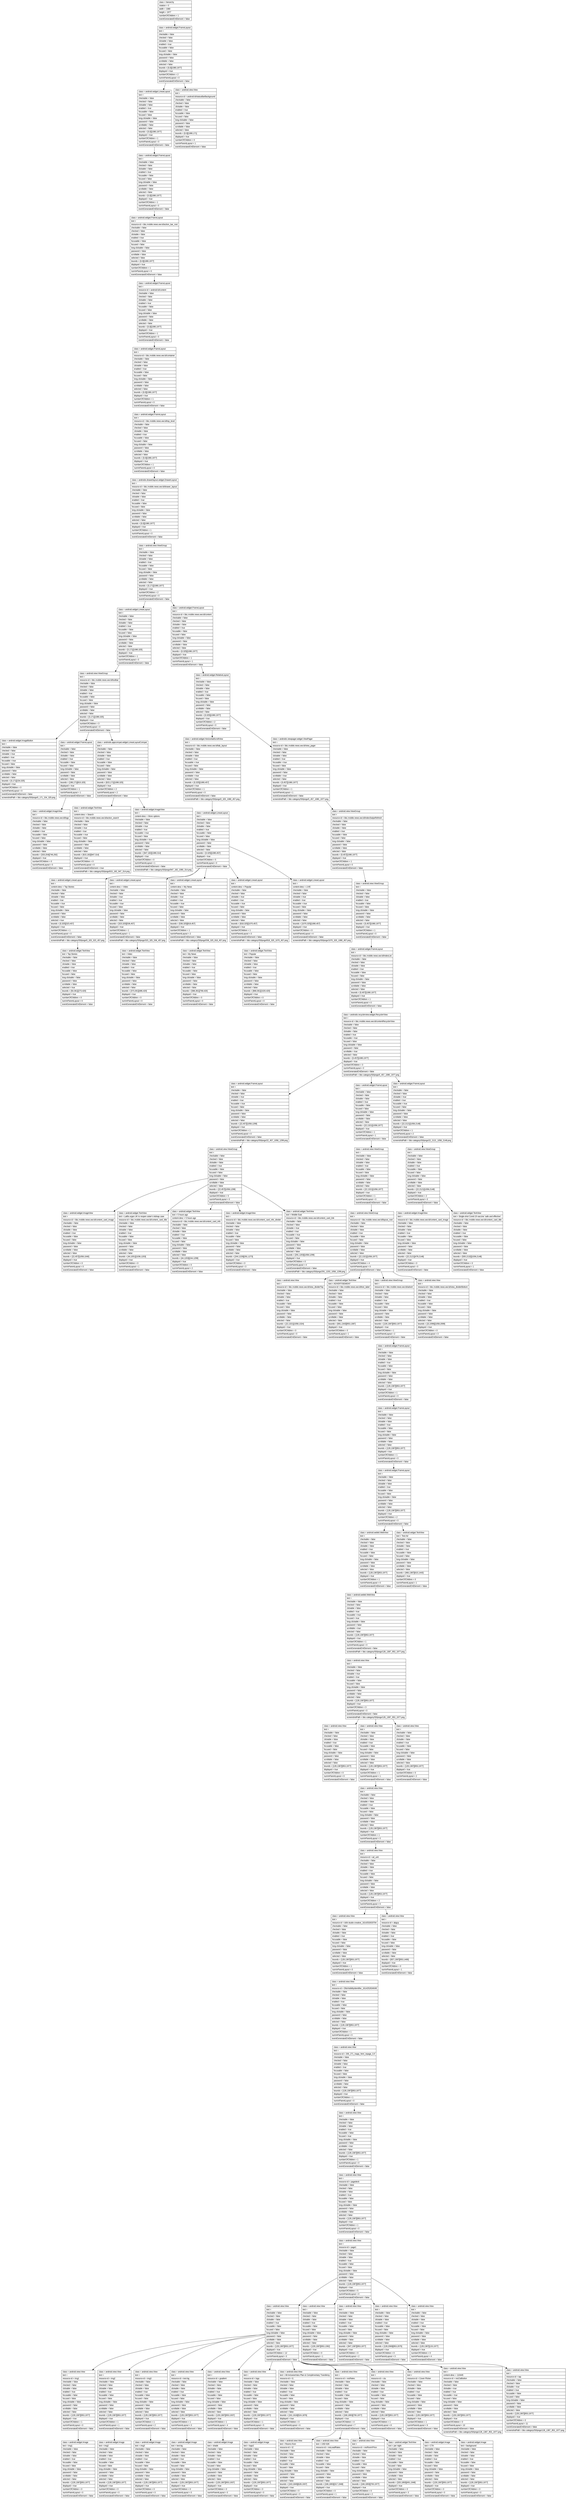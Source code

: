 digraph Layout {

	node [shape=record fontname=Arial];

	0	[label="{class = hierarchy\l|rotation = 0\l|width = 1080\l|height = 1977\l|numberOfChildren = 1\l|eventGeneratedOnElement = false \l}"]
	1	[label="{class = android.widget.FrameLayout\l|text = \l|checkable = false\l|checked = false\l|clickable = false\l|enabled = true\l|focusable = false\l|focused = false\l|long-clickable = false\l|password = false\l|scrollable = false\l|selected = false\l|bounds = [0,0][1080,1977]\l|displayed = true\l|numberOfChildren = 2\l|numInParentLayout = 0\l|eventGeneratedOnElement = false \l}"]
	2	[label="{class = android.widget.LinearLayout\l|text = \l|checkable = false\l|checked = false\l|clickable = false\l|enabled = true\l|focusable = false\l|focused = false\l|long-clickable = false\l|password = false\l|scrollable = false\l|selected = false\l|bounds = [0,0][1080,1977]\l|displayed = true\l|numberOfChildren = 1\l|numInParentLayout = 0\l|eventGeneratedOnElement = false \l}"]
	3	[label="{class = android.view.View\l|text = \l|resource-id = android:id/statusBarBackground\l|checkable = false\l|checked = false\l|clickable = false\l|enabled = true\l|focusable = false\l|focused = false\l|long-clickable = false\l|password = false\l|scrollable = false\l|selected = false\l|bounds = [0,0][1080,171]\l|displayed = true\l|numberOfChildren = 0\l|numInParentLayout = 1\l|eventGeneratedOnElement = false \l}"]
	4	[label="{class = android.widget.FrameLayout\l|text = \l|checkable = false\l|checked = false\l|clickable = false\l|enabled = true\l|focusable = false\l|focused = false\l|long-clickable = false\l|password = false\l|scrollable = false\l|selected = false\l|bounds = [0,0][1080,1977]\l|displayed = true\l|numberOfChildren = 1\l|numInParentLayout = 0\l|eventGeneratedOnElement = false \l}"]
	5	[label="{class = android.widget.FrameLayout\l|text = \l|resource-id = bbc.mobile.news.ww:id/action_bar_root\l|checkable = false\l|checked = false\l|clickable = false\l|enabled = true\l|focusable = false\l|focused = false\l|long-clickable = false\l|password = false\l|scrollable = false\l|selected = false\l|bounds = [0,0][1080,1977]\l|displayed = true\l|numberOfChildren = 1\l|numInParentLayout = 0\l|eventGeneratedOnElement = false \l}"]
	6	[label="{class = android.widget.FrameLayout\l|text = \l|resource-id = android:id/content\l|checkable = false\l|checked = false\l|clickable = false\l|enabled = true\l|focusable = false\l|focused = false\l|long-clickable = false\l|password = false\l|scrollable = false\l|selected = false\l|bounds = [0,0][1080,1977]\l|displayed = true\l|numberOfChildren = 1\l|numInParentLayout = 0\l|eventGeneratedOnElement = false \l}"]
	7	[label="{class = android.widget.FrameLayout\l|text = \l|resource-id = bbc.mobile.news.ww:id/container\l|checkable = false\l|checked = false\l|clickable = false\l|enabled = true\l|focusable = false\l|focused = false\l|long-clickable = false\l|password = false\l|scrollable = false\l|selected = false\l|bounds = [0,0][1080,1977]\l|displayed = true\l|numberOfChildren = 1\l|numInParentLayout = 0\l|eventGeneratedOnElement = false \l}"]
	8	[label="{class = android.widget.FrameLayout\l|text = \l|resource-id = bbc.mobile.news.ww:id/top_level\l|checkable = false\l|checked = false\l|clickable = false\l|enabled = true\l|focusable = false\l|focused = false\l|long-clickable = false\l|password = false\l|scrollable = false\l|selected = false\l|bounds = [0,0][1080,1977]\l|displayed = true\l|numberOfChildren = 1\l|numInParentLayout = 0\l|eventGeneratedOnElement = false \l}"]
	9	[label="{class = androidx.drawerlayout.widget.DrawerLayout\l|text = \l|resource-id = bbc.mobile.news.ww:id/drawer_layout\l|checkable = false\l|checked = false\l|clickable = false\l|enabled = true\l|focusable = false\l|focused = false\l|long-clickable = false\l|password = false\l|scrollable = false\l|selected = false\l|bounds = [0,0][1080,1977]\l|displayed = true\l|numberOfChildren = 1\l|numInParentLayout = 0\l|eventGeneratedOnElement = false \l}"]
	10	[label="{class = android.view.ViewGroup\l|text = \l|checkable = false\l|checked = false\l|clickable = false\l|enabled = true\l|focusable = false\l|focused = false\l|long-clickable = false\l|password = false\l|scrollable = false\l|selected = false\l|bounds = [0,171][1080,1977]\l|displayed = true\l|numberOfChildren = 2\l|numInParentLayout = 0\l|eventGeneratedOnElement = false \l}"]
	11	[label="{class = android.widget.LinearLayout\l|text = \l|checkable = false\l|checked = false\l|clickable = false\l|enabled = true\l|focusable = false\l|focused = false\l|long-clickable = false\l|password = false\l|scrollable = false\l|selected = false\l|bounds = [0,171][1080,325]\l|displayed = true\l|numberOfChildren = 1\l|numInParentLayout = 0\l|eventGeneratedOnElement = false \l}"]
	12	[label="{class = android.widget.FrameLayout\l|text = \l|resource-id = bbc.mobile.news.ww:id/content\l|checkable = false\l|checked = false\l|clickable = false\l|enabled = true\l|focusable = false\l|focused = false\l|long-clickable = false\l|password = false\l|scrollable = false\l|selected = false\l|bounds = [0,325][1080,1977]\l|displayed = true\l|numberOfChildren = 1\l|numInParentLayout = 1\l|eventGeneratedOnElement = false \l}"]
	13	[label="{class = android.view.ViewGroup\l|text = \l|resource-id = bbc.mobile.news.ww:id/toolbar\l|checkable = false\l|checked = false\l|clickable = false\l|enabled = true\l|focusable = false\l|focused = false\l|long-clickable = false\l|password = false\l|scrollable = false\l|selected = false\l|bounds = [0,171][1080,325]\l|displayed = true\l|numberOfChildren = 3\l|numInParentLayout = 0\l|eventGeneratedOnElement = false \l}"]
	14	[label="{class = android.widget.RelativeLayout\l|text = \l|checkable = false\l|checked = false\l|clickable = false\l|enabled = true\l|focusable = false\l|focused = false\l|long-clickable = false\l|password = false\l|scrollable = false\l|selected = false\l|bounds = [0,325][1080,1977]\l|displayed = true\l|numberOfChildren = 2\l|numInParentLayout = 0\l|eventGeneratedOnElement = false \l}"]
	15	[label="{class = android.widget.ImageButton\l|text = \l|checkable = false\l|checked = false\l|clickable = true\l|enabled = true\l|focusable = true\l|focused = false\l|long-clickable = false\l|password = false\l|scrollable = false\l|selected = false\l|bounds = [0,171][154,325]\l|displayed = true\l|numberOfChildren = 0\l|numInParentLayout = 0\l|eventGeneratedOnElement = false \l|screenshotPath = bbc-category/S0/pngs/0_171_154_325.png\l}"]
	16	[label="{class = android.widget.FrameLayout\l|text = \l|checkable = false\l|checked = false\l|clickable = false\l|enabled = true\l|focusable = false\l|focused = false\l|long-clickable = false\l|password = false\l|scrollable = false\l|selected = false\l|bounds = [198,171][815,325]\l|displayed = true\l|numberOfChildren = 1\l|numInParentLayout = 1\l|eventGeneratedOnElement = false \l}"]
	17	[label="{class = androidx.appcompat.widget.LinearLayoutCompat\l|text = \l|checkable = false\l|checked = false\l|clickable = false\l|enabled = true\l|focusable = false\l|focused = false\l|long-clickable = false\l|password = false\l|scrollable = false\l|selected = false\l|bounds = [815,171][1080,325]\l|displayed = true\l|numberOfChildren = 2\l|numInParentLayout = 2\l|eventGeneratedOnElement = false \l}"]
	18	[label="{class = android.widget.HorizontalScrollView\l|text = \l|resource-id = bbc.mobile.news.ww:id/tab_layout\l|checkable = false\l|checked = false\l|clickable = false\l|enabled = true\l|focusable = true\l|focused = false\l|long-clickable = false\l|password = false\l|scrollable = true\l|selected = false\l|bounds = [0,325][1080,457]\l|displayed = true\l|numberOfChildren = 1\l|numInParentLayout = 0\l|eventGeneratedOnElement = false \l|screenshotPath = bbc-category/S0/pngs/0_325_1080_457.png\l}"]
	19	[label="{class = androidx.viewpager.widget.ViewPager\l|text = \l|resource-id = bbc.mobile.news.ww:id/view_pager\l|checkable = false\l|checked = false\l|clickable = false\l|enabled = true\l|focusable = true\l|focused = false\l|long-clickable = false\l|password = false\l|scrollable = true\l|selected = false\l|bounds = [0,457][1080,1977]\l|displayed = true\l|numberOfChildren = 1\l|numInParentLayout = 1\l|eventGeneratedOnElement = false \l|screenshotPath = bbc-category/S0/pngs/0_457_1080_1977.png\l}"]
	20	[label="{class = android.widget.ImageView\l|text = \l|resource-id = bbc.mobile.news.ww:id/logo\l|checkable = false\l|checked = false\l|clickable = false\l|enabled = true\l|focusable = false\l|focused = false\l|long-clickable = false\l|password = false\l|scrollable = false\l|selected = false\l|bounds = [333,204][746,292]\l|displayed = true\l|numberOfChildren = 0\l|numInParentLayout = 0\l|eventGeneratedOnElement = false \l}"]
	21	[label="{class = android.widget.TextView\l|text = \l|content-desc = Search\l|resource-id = bbc.mobile.news.ww:id/action_search\l|checkable = false\l|checked = false\l|clickable = true\l|enabled = true\l|focusable = true\l|focused = false\l|long-clickable = false\l|password = false\l|scrollable = false\l|selected = false\l|bounds = [815,182][947,314]\l|displayed = true\l|numberOfChildren = 0\l|numInParentLayout = 0\l|eventGeneratedOnElement = true \l|screenshotPath = bbc-category/S0/pngs/815_182_947_314.png\l}"]
	22	[label="{class = android.widget.ImageView\l|text = \l|content-desc = More options\l|checkable = false\l|checked = false\l|clickable = true\l|enabled = true\l|focusable = true\l|focused = false\l|long-clickable = true\l|password = false\l|scrollable = false\l|selected = false\l|bounds = [947,182][1080,314]\l|displayed = true\l|numberOfChildren = 0\l|numInParentLayout = 1\l|eventGeneratedOnElement = false \l|screenshotPath = bbc-category/S0/pngs/947_182_1080_314.png\l}"]
	23	[label="{class = android.widget.LinearLayout\l|text = \l|checkable = false\l|checked = false\l|clickable = false\l|enabled = true\l|focusable = false\l|focused = false\l|long-clickable = false\l|password = false\l|scrollable = false\l|selected = false\l|bounds = [0,325][1080,457]\l|displayed = true\l|numberOfChildren = 5\l|numInParentLayout = 0\l|eventGeneratedOnElement = false \l}"]
	24	[label="{class = android.view.ViewGroup\l|text = \l|resource-id = bbc.mobile.news.ww:id/indexSwipeRefresh\l|checkable = false\l|checked = false\l|clickable = false\l|enabled = true\l|focusable = false\l|focused = false\l|long-clickable = false\l|password = false\l|scrollable = false\l|selected = false\l|bounds = [0,457][1080,1977]\l|displayed = true\l|numberOfChildren = 1\l|numInParentLayout = 0\l|eventGeneratedOnElement = false \l}"]
	25	[label="{class = android.widget.LinearLayout\l|text = \l|content-desc = Top Stories\l|checkable = false\l|checked = false\l|clickable = false\l|enabled = true\l|focusable = true\l|focused = false\l|long-clickable = false\l|password = false\l|scrollable = false\l|selected = true\l|bounds = [0,325][323,457]\l|displayed = true\l|numberOfChildren = 1\l|numInParentLayout = 0\l|eventGeneratedOnElement = false \l|screenshotPath = bbc-category/S0/pngs/0_325_323_457.png\l}"]
	26	[label="{class = android.widget.LinearLayout\l|text = \l|content-desc = Video\l|checkable = false\l|checked = false\l|clickable = true\l|enabled = true\l|focusable = true\l|focused = false\l|long-clickable = false\l|password = false\l|scrollable = false\l|selected = false\l|bounds = [323,325][536,457]\l|displayed = true\l|numberOfChildren = 1\l|numInParentLayout = 1\l|eventGeneratedOnElement = false \l|screenshotPath = bbc-category/S0/pngs/323_325_536_457.png\l}"]
	27	[label="{class = android.widget.LinearLayout\l|text = \l|content-desc = My News\l|checkable = false\l|checked = false\l|clickable = true\l|enabled = true\l|focusable = true\l|focused = false\l|long-clickable = false\l|password = false\l|scrollable = false\l|selected = false\l|bounds = [536,325][818,457]\l|displayed = true\l|numberOfChildren = 1\l|numInParentLayout = 2\l|eventGeneratedOnElement = false \l|screenshotPath = bbc-category/S0/pngs/536_325_818_457.png\l}"]
	28	[label="{class = android.widget.LinearLayout\l|text = \l|content-desc = Popular\l|checkable = false\l|checked = false\l|clickable = true\l|enabled = true\l|focusable = true\l|focused = false\l|long-clickable = false\l|password = false\l|scrollable = false\l|selected = false\l|bounds = [818,325][1070,457]\l|displayed = true\l|numberOfChildren = 1\l|numInParentLayout = 3\l|eventGeneratedOnElement = false \l|screenshotPath = bbc-category/S0/pngs/818_325_1070_457.png\l}"]
	29	[label="{class = android.widget.LinearLayout\l|text = \l|content-desc = LIVE\l|checkable = false\l|checked = false\l|clickable = true\l|enabled = true\l|focusable = true\l|focused = false\l|long-clickable = false\l|password = false\l|scrollable = false\l|selected = false\l|bounds = [1070,325][1080,457]\l|displayed = true\l|numberOfChildren = 0\l|numInParentLayout = 4\l|eventGeneratedOnElement = false \l|screenshotPath = bbc-category/S0/pngs/1070_325_1080_457.png\l}"]
	30	[label="{class = android.view.ViewGroup\l|text = \l|checkable = false\l|checked = false\l|clickable = false\l|enabled = true\l|focusable = false\l|focused = false\l|long-clickable = false\l|password = false\l|scrollable = false\l|selected = false\l|bounds = [0,457][1080,1977]\l|displayed = true\l|numberOfChildren = 1\l|numInParentLayout = 0\l|eventGeneratedOnElement = false \l}"]
	31	[label="{class = android.widget.TextView\l|text = Top Stories\l|checkable = false\l|checked = false\l|clickable = false\l|enabled = true\l|focusable = false\l|focused = false\l|long-clickable = false\l|password = false\l|scrollable = false\l|selected = true\l|bounds = [50,361][273,420]\l|displayed = true\l|numberOfChildren = 0\l|numInParentLayout = 0\l|eventGeneratedOnElement = false \l}"]
	32	[label="{class = android.widget.TextView\l|text = Video\l|checkable = false\l|checked = false\l|clickable = false\l|enabled = true\l|focusable = false\l|focused = false\l|long-clickable = false\l|password = false\l|scrollable = false\l|selected = false\l|bounds = [373,361][486,420]\l|displayed = true\l|numberOfChildren = 0\l|numInParentLayout = 0\l|eventGeneratedOnElement = false \l}"]
	33	[label="{class = android.widget.TextView\l|text = My News\l|checkable = false\l|checked = false\l|clickable = false\l|enabled = true\l|focusable = false\l|focused = false\l|long-clickable = false\l|password = false\l|scrollable = false\l|selected = false\l|bounds = [586,361][768,420]\l|displayed = true\l|numberOfChildren = 0\l|numInParentLayout = 0\l|eventGeneratedOnElement = false \l}"]
	34	[label="{class = android.widget.TextView\l|text = Popular\l|checkable = false\l|checked = false\l|clickable = false\l|enabled = true\l|focusable = false\l|focused = false\l|long-clickable = false\l|password = false\l|scrollable = false\l|selected = false\l|bounds = [868,361][1020,420]\l|displayed = true\l|numberOfChildren = 0\l|numInParentLayout = 0\l|eventGeneratedOnElement = false \l}"]
	35	[label="{class = android.widget.FrameLayout\l|text = \l|resource-id = bbc.mobile.news.ww:id/indexList\l|checkable = false\l|checked = false\l|clickable = false\l|enabled = true\l|focusable = false\l|focused = false\l|long-clickable = false\l|password = false\l|scrollable = false\l|selected = false\l|bounds = [0,457][1080,1977]\l|displayed = true\l|numberOfChildren = 1\l|numInParentLayout = 0\l|eventGeneratedOnElement = false \l}"]
	36	[label="{class = androidx.recyclerview.widget.RecyclerView\l|text = \l|resource-id = bbc.mobile.news.ww:id/contentRecyclerView\l|checkable = false\l|checked = false\l|clickable = false\l|enabled = true\l|focusable = true\l|focused = false\l|long-clickable = false\l|password = false\l|scrollable = true\l|selected = false\l|bounds = [0,457][1080,1977]\l|displayed = true\l|numberOfChildren = 3\l|numInParentLayout = 0\l|eventGeneratedOnElement = false \l|screenshotPath = bbc-category/S0/pngs/0_457_1080_1977.png\l}"]
	37	[label="{class = android.widget.FrameLayout\l|text = \l|checkable = false\l|checked = false\l|clickable = true\l|enabled = true\l|focusable = true\l|focused = false\l|long-clickable = false\l|password = false\l|scrollable = false\l|selected = false\l|bounds = [22,457][1058,1299]\l|displayed = true\l|numberOfChildren = 1\l|numInParentLayout = 0\l|eventGeneratedOnElement = false \l|screenshotPath = bbc-category/S0/pngs/22_457_1058_1299.png\l}"]
	38	[label="{class = android.widget.FrameLayout\l|text = \l|checkable = false\l|checked = false\l|clickable = false\l|enabled = true\l|focusable = false\l|focused = false\l|long-clickable = false\l|password = false\l|scrollable = false\l|selected = false\l|bounds = [22,1321][1058,1977]\l|displayed = true\l|numberOfChildren = 1\l|numInParentLayout = 1\l|eventGeneratedOnElement = false \l}"]
	39	[label="{class = android.widget.FrameLayout\l|text = \l|checkable = false\l|checked = false\l|clickable = true\l|enabled = true\l|focusable = true\l|focused = false\l|long-clickable = false\l|password = false\l|scrollable = false\l|selected = false\l|bounds = [22,2121][1058,2148]\l|displayed = true\l|numberOfChildren = 1\l|numInParentLayout = 2\l|eventGeneratedOnElement = false \l|screenshotPath = bbc-category/S0/pngs/22_2121_1058_2148.png\l}"]
	40	[label="{class = android.view.ViewGroup\l|text = \l|checkable = false\l|checked = false\l|clickable = false\l|enabled = true\l|focusable = false\l|focused = false\l|long-clickable = false\l|password = false\l|scrollable = false\l|selected = false\l|bounds = [22,457][1058,1299]\l|displayed = true\l|numberOfChildren = 5\l|numInParentLayout = 0\l|eventGeneratedOnElement = false \l}"]
	41	[label="{class = android.view.ViewGroup\l|text = \l|checkable = false\l|checked = false\l|clickable = false\l|enabled = true\l|focusable = false\l|focused = false\l|long-clickable = false\l|password = false\l|scrollable = false\l|selected = false\l|bounds = [22,1321][1058,1977]\l|displayed = true\l|numberOfChildren = 1\l|numInParentLayout = 0\l|eventGeneratedOnElement = false \l}"]
	42	[label="{class = android.view.ViewGroup\l|text = \l|checkable = false\l|checked = false\l|clickable = false\l|enabled = true\l|focusable = false\l|focused = false\l|long-clickable = false\l|password = false\l|scrollable = false\l|selected = false\l|bounds = [22,2121][1058,2148]\l|displayed = true\l|numberOfChildren = 2\l|numInParentLayout = 0\l|eventGeneratedOnElement = false \l}"]
	43	[label="{class = android.widget.ImageView\l|text = \l|resource-id = bbc.mobile.news.ww:id/content_card_image\l|checkable = false\l|checked = false\l|clickable = false\l|enabled = true\l|focusable = false\l|focused = false\l|long-clickable = false\l|password = false\l|scrollable = false\l|selected = false\l|bounds = [22,457][1058,1040]\l|displayed = true\l|numberOfChildren = 0\l|numInParentLayout = 0\l|eventGeneratedOnElement = false \l}"]
	44	[label="{class = android.widget.TextView\l|text = Latifa urges UK to reopen sister's kidnap case\l|resource-id = bbc.mobile.news.ww:id/content_card_title\l|checkable = false\l|checked = false\l|clickable = false\l|enabled = true\l|focusable = false\l|focused = false\l|long-clickable = false\l|password = false\l|scrollable = false\l|selected = false\l|bounds = [44,1051][1036,1203]\l|displayed = true\l|numberOfChildren = 0\l|numInParentLayout = 1\l|eventGeneratedOnElement = false \l}"]
	45	[label="{class = android.widget.TextView\l|text = 5 hours ago\l|content-desc = 5 hours ago\l|resource-id = bbc.mobile.news.ww:id/content_card_info\l|checkable = false\l|checked = false\l|clickable = false\l|enabled = true\l|focusable = false\l|focused = false\l|long-clickable = false\l|password = false\l|scrollable = false\l|selected = false\l|bounds = [44,1203][244,1299]\l|displayed = true\l|numberOfChildren = 0\l|numInParentLayout = 2\l|eventGeneratedOnElement = false \l}"]
	46	[label="{class = android.widget.ImageView\l|text = \l|resource-id = bbc.mobile.news.ww:id/content_card_info_divider\l|checkable = false\l|checked = false\l|clickable = false\l|enabled = true\l|focusable = false\l|focused = false\l|long-clickable = false\l|password = false\l|scrollable = false\l|selected = false\l|bounds = [244,1229][291,1273]\l|displayed = true\l|numberOfChildren = 0\l|numInParentLayout = 3\l|eventGeneratedOnElement = false \l}"]
	47	[label="{class = android.widget.TextView\l|text = Middle East\l|resource-id = bbc.mobile.news.ww:id/content_card_link\l|checkable = false\l|checked = false\l|clickable = true\l|enabled = true\l|focusable = true\l|focused = false\l|long-clickable = false\l|password = false\l|scrollable = false\l|selected = false\l|bounds = [291,1203][1058,1299]\l|displayed = true\l|numberOfChildren = 0\l|numInParentLayout = 4\l|eventGeneratedOnElement = false \l|screenshotPath = bbc-category/S0/pngs/291_1203_1058_1299.png\l}"]
	48	[label="{class = android.view.ViewGroup\l|text = \l|resource-id = bbc.mobile.news.ww:id/layout_root\l|checkable = false\l|checked = false\l|clickable = false\l|enabled = true\l|focusable = false\l|focused = false\l|long-clickable = false\l|password = false\l|scrollable = false\l|selected = false\l|bounds = [22,1321][1058,1977]\l|displayed = true\l|numberOfChildren = 4\l|numInParentLayout = 0\l|eventGeneratedOnElement = false \l}"]
	49	[label="{class = android.widget.ImageView\l|text = \l|resource-id = bbc.mobile.news.ww:id/content_card_image\l|checkable = false\l|checked = false\l|clickable = false\l|enabled = true\l|focusable = false\l|focused = false\l|long-clickable = false\l|password = false\l|scrollable = false\l|selected = false\l|bounds = [22,2121][478,2148]\l|displayed = true\l|numberOfChildren = 0\l|numInParentLayout = 0\l|eventGeneratedOnElement = false \l}"]
	50	[label="{class = android.widget.TextView\l|text = Single-shot Covid-19 vaccine 'safe and effective'\l|resource-id = bbc.mobile.news.ww:id/content_card_title\l|checkable = false\l|checked = false\l|clickable = false\l|enabled = true\l|focusable = false\l|focused = false\l|long-clickable = false\l|password = false\l|scrollable = false\l|selected = false\l|bounds = [500,2132][1036,2148]\l|displayed = true\l|numberOfChildren = 0\l|numInParentLayout = 1\l|eventGeneratedOnElement = false \l}"]
	51	[label="{class = android.view.View\l|text = \l|resource-id = bbc.mobile.news.ww:id/view_dividerTop\l|checkable = false\l|checked = false\l|clickable = false\l|enabled = true\l|focusable = false\l|focused = false\l|long-clickable = false\l|password = false\l|scrollable = false\l|selected = false\l|bounds = [22,1321][1058,1324]\l|displayed = true\l|numberOfChildren = 0\l|numInParentLayout = 0\l|eventGeneratedOnElement = false \l}"]
	52	[label="{class = android.widget.TextView\l|text = ADVERTISEMENT\l|resource-id = bbc.mobile.news.ww:id/text_label\l|checkable = false\l|checked = false\l|clickable = false\l|enabled = true\l|focusable = false\l|focused = false\l|long-clickable = false\l|password = false\l|scrollable = false\l|selected = false\l|bounds = [691,1343][953,1387]\l|displayed = true\l|numberOfChildren = 0\l|numInParentLayout = 1\l|eventGeneratedOnElement = false \l}"]
	53	[label="{class = android.view.ViewGroup\l|text = \l|resource-id = bbc.mobile.news.ww:id/advert\l|checkable = false\l|checked = false\l|clickable = false\l|enabled = true\l|focusable = false\l|focused = false\l|long-clickable = false\l|password = false\l|scrollable = false\l|selected = false\l|bounds = [128,1387][953,1977]\l|displayed = true\l|numberOfChildren = 1\l|numInParentLayout = 2\l|eventGeneratedOnElement = false \l}"]
	54	[label="{class = android.view.View\l|text = \l|resource-id = bbc.mobile.news.ww:id/view_dividerBottom\l|checkable = false\l|checked = false\l|clickable = false\l|enabled = true\l|focusable = false\l|focused = false\l|long-clickable = false\l|password = false\l|scrollable = false\l|selected = false\l|bounds = [22,2096][1058,2099]\l|displayed = true\l|numberOfChildren = 0\l|numInParentLayout = 3\l|eventGeneratedOnElement = false \l}"]
	55	[label="{class = android.widget.FrameLayout\l|text = \l|checkable = false\l|checked = false\l|clickable = false\l|enabled = true\l|focusable = false\l|focused = false\l|long-clickable = false\l|password = false\l|scrollable = false\l|selected = false\l|bounds = [128,1387][953,1977]\l|displayed = true\l|numberOfChildren = 1\l|numInParentLayout = 0\l|eventGeneratedOnElement = false \l}"]
	56	[label="{class = android.widget.FrameLayout\l|text = \l|checkable = false\l|checked = false\l|clickable = false\l|enabled = true\l|focusable = false\l|focused = false\l|long-clickable = false\l|password = false\l|scrollable = false\l|selected = false\l|bounds = [128,1387][953,1977]\l|displayed = true\l|numberOfChildren = 1\l|numInParentLayout = 0\l|eventGeneratedOnElement = false \l}"]
	57	[label="{class = android.widget.FrameLayout\l|text = \l|checkable = false\l|checked = false\l|clickable = false\l|enabled = true\l|focusable = false\l|focused = false\l|long-clickable = false\l|password = false\l|scrollable = false\l|selected = false\l|bounds = [128,1387][953,1977]\l|displayed = true\l|numberOfChildren = 2\l|numInParentLayout = 0\l|eventGeneratedOnElement = false \l}"]
	58	[label="{class = android.webkit.WebView\l|text = \l|checkable = false\l|checked = false\l|clickable = false\l|enabled = true\l|focusable = false\l|focused = false\l|long-clickable = false\l|password = false\l|scrollable = false\l|selected = false\l|bounds = [128,1387][953,1977]\l|displayed = true\l|numberOfChildren = 1\l|numInParentLayout = 0\l|eventGeneratedOnElement = false \l}"]
	59	[label="{class = android.widget.TextView\l|text = Test Ad\l|checkable = false\l|checked = false\l|clickable = false\l|enabled = true\l|focusable = false\l|focused = false\l|long-clickable = false\l|password = false\l|scrollable = false\l|selected = false\l|bounds = [466,1387][615,1443]\l|displayed = true\l|numberOfChildren = 0\l|numInParentLayout = 1\l|eventGeneratedOnElement = false \l}"]
	60	[label="{class = android.webkit.WebView\l|text = \l|checkable = false\l|checked = false\l|clickable = false\l|enabled = true\l|focusable = true\l|focused = true\l|long-clickable = false\l|password = false\l|scrollable = true\l|selected = false\l|bounds = [128,1387][953,1977]\l|displayed = true\l|numberOfChildren = 1\l|numInParentLayout = 0\l|eventGeneratedOnElement = false \l|screenshotPath = bbc-category/S0/pngs/128_1387_953_1977.png\l}"]
	61	[label="{class = android.view.View\l|text = \l|checkable = false\l|checked = false\l|clickable = true\l|enabled = true\l|focusable = false\l|focused = false\l|long-clickable = false\l|password = false\l|scrollable = false\l|selected = false\l|bounds = [128,1387][953,1977]\l|displayed = true\l|numberOfChildren = 3\l|numInParentLayout = 0\l|eventGeneratedOnElement = false \l|screenshotPath = bbc-category/S0/pngs/128_1387_953_1977.png\l}"]
	62	[label="{class = android.view.View\l|text = \l|checkable = false\l|checked = false\l|clickable = false\l|enabled = true\l|focusable = false\l|focused = false\l|long-clickable = false\l|password = false\l|scrollable = false\l|selected = false\l|bounds = [128,1387][953,1977]\l|displayed = true\l|numberOfChildren = 0\l|numInParentLayout = 0\l|eventGeneratedOnElement = false \l}"]
	63	[label="{class = android.view.View\l|text = \l|checkable = false\l|checked = false\l|clickable = false\l|enabled = true\l|focusable = false\l|focused = false\l|long-clickable = false\l|password = false\l|scrollable = false\l|selected = false\l|bounds = [128,1387][953,1977]\l|displayed = true\l|numberOfChildren = 1\l|numInParentLayout = 1\l|eventGeneratedOnElement = false \l}"]
	64	[label="{class = android.view.View\l|text = \l|checkable = false\l|checked = false\l|clickable = false\l|enabled = true\l|focusable = false\l|focused = false\l|long-clickable = false\l|password = false\l|scrollable = false\l|selected = false\l|bounds = [128,1387][953,1977]\l|displayed = true\l|numberOfChildren = 0\l|numInParentLayout = 2\l|eventGeneratedOnElement = false \l}"]
	65	[label="{class = android.view.View\l|text = \l|checkable = false\l|checked = false\l|clickable = false\l|enabled = true\l|focusable = false\l|focused = false\l|long-clickable = false\l|password = false\l|scrollable = false\l|selected = false\l|bounds = [128,1387][953,1977]\l|displayed = true\l|numberOfChildren = 1\l|numInParentLayout = 0\l|eventGeneratedOnElement = false \l}"]
	66	[label="{class = android.view.View\l|text = \l|resource-id = ad_unit\l|checkable = false\l|checked = false\l|clickable = false\l|enabled = true\l|focusable = false\l|focused = false\l|long-clickable = false\l|password = false\l|scrollable = false\l|selected = false\l|bounds = [128,1387][953,1977]\l|displayed = true\l|numberOfChildren = 2\l|numInParentLayout = 0\l|eventGeneratedOnElement = false \l}"]
	67	[label="{class = android.view.View\l|text = \l|resource-id = dclk-studio-creative_1614252633704\l|checkable = false\l|checked = false\l|clickable = false\l|enabled = true\l|focusable = false\l|focused = false\l|long-clickable = false\l|password = false\l|scrollable = false\l|selected = false\l|bounds = [128,1387][953,1977]\l|displayed = true\l|numberOfChildren = 1\l|numInParentLayout = 0\l|eventGeneratedOnElement = false \l}"]
	68	[label="{class = android.view.View\l|text = \l|resource-id = abgcp\l|checkable = false\l|checked = false\l|clickable = false\l|enabled = true\l|focusable = false\l|focused = false\l|long-clickable = false\l|password = false\l|scrollable = false\l|selected = false\l|bounds = [837,1387][953,1469]\l|displayed = true\l|numberOfChildren = 0\l|numInParentLayout = 1\l|eventGeneratedOnElement = false \l}"]
	69	[label="{class = android.view.View\l|text = \l|resource-id = DfaVisibilityIdentifier_1614252634049\l|checkable = false\l|checked = false\l|clickable = false\l|enabled = true\l|focusable = false\l|focused = false\l|long-clickable = false\l|password = false\l|scrollable = false\l|selected = false\l|bounds = [128,1387][953,1977]\l|displayed = true\l|numberOfChildren = 1\l|numInParentLayout = 0\l|eventGeneratedOnElement = false \l}"]
	70	[label="{class = android.view.View\l|text = \l|resource-id = 200_271_inapp_html_inpage_0.if\l|checkable = false\l|checked = false\l|clickable = false\l|enabled = true\l|focusable = false\l|focused = false\l|long-clickable = false\l|password = false\l|scrollable = false\l|selected = false\l|bounds = [128,1387][953,1977]\l|displayed = true\l|numberOfChildren = 1\l|numInParentLayout = 0\l|eventGeneratedOnElement = false \l}"]
	71	[label="{class = android.view.View\l|text = \l|checkable = false\l|checked = false\l|clickable = false\l|enabled = true\l|focusable = false\l|focused = true\l|long-clickable = false\l|password = false\l|scrollable = true\l|selected = false\l|bounds = [128,1387][953,1977]\l|displayed = true\l|numberOfChildren = 1\l|numInParentLayout = 0\l|eventGeneratedOnElement = false \l}"]
	72	[label="{class = android.view.View\l|text = \l|resource-id = pagedeck\l|checkable = false\l|checked = false\l|clickable = false\l|enabled = true\l|focusable = false\l|focused = false\l|long-clickable = false\l|password = false\l|scrollable = false\l|selected = false\l|bounds = [128,1387][953,1977]\l|displayed = true\l|numberOfChildren = 1\l|numInParentLayout = 0\l|eventGeneratedOnElement = false \l}"]
	73	[label="{class = android.view.View\l|text = \l|resource-id = page1\l|checkable = false\l|checked = false\l|clickable = false\l|enabled = true\l|focusable = false\l|focused = false\l|long-clickable = false\l|password = false\l|scrollable = false\l|selected = false\l|bounds = [128,1387][953,1977]\l|displayed = true\l|numberOfChildren = 5\l|numInParentLayout = 0\l|eventGeneratedOnElement = false \l}"]
	74	[label="{class = android.view.View\l|text = \l|checkable = false\l|checked = false\l|clickable = false\l|enabled = true\l|focusable = false\l|focused = false\l|long-clickable = false\l|password = false\l|scrollable = false\l|selected = false\l|bounds = [128,1387][953,1977]\l|displayed = true\l|numberOfChildren = 12\l|numInParentLayout = 0\l|eventGeneratedOnElement = false \l}"]
	75	[label="{class = android.view.View\l|text = \l|checkable = false\l|checked = false\l|clickable = false\l|enabled = true\l|focusable = false\l|focused = false\l|long-clickable = false\l|password = false\l|scrollable = false\l|selected = false\l|bounds = [128,1387][953,1392]\l|displayed = true\l|numberOfChildren = 0\l|numInParentLayout = 1\l|eventGeneratedOnElement = false \l}"]
	76	[label="{class = android.view.View\l|text = \l|checkable = false\l|checked = false\l|clickable = false\l|enabled = true\l|focusable = false\l|focused = false\l|long-clickable = false\l|password = false\l|scrollable = false\l|selected = false\l|bounds = [947,1387][953,1977]\l|displayed = true\l|numberOfChildren = 0\l|numInParentLayout = 2\l|eventGeneratedOnElement = false \l}"]
	77	[label="{class = android.view.View\l|text = \l|checkable = false\l|checked = false\l|clickable = false\l|enabled = true\l|focusable = false\l|focused = false\l|long-clickable = false\l|password = false\l|scrollable = false\l|selected = false\l|bounds = [128,2069][953,2075]\l|displayed = true\l|numberOfChildren = 0\l|numInParentLayout = 3\l|eventGeneratedOnElement = false \l}"]
	78	[label="{class = android.view.View\l|text = \l|checkable = false\l|checked = false\l|clickable = false\l|enabled = true\l|focusable = false\l|focused = false\l|long-clickable = false\l|password = false\l|scrollable = false\l|selected = false\l|bounds = [128,1387][133,1977]\l|displayed = true\l|numberOfChildren = 0\l|numInParentLayout = 4\l|eventGeneratedOnElement = false \l}"]
	79	[label="{class = android.view.View\l|text = \l|resource-id = img1\l|checkable = false\l|checked = false\l|clickable = false\l|enabled = true\l|focusable = false\l|focused = false\l|long-clickable = false\l|password = false\l|scrollable = false\l|selected = false\l|bounds = [128,1387][953,1977]\l|displayed = true\l|numberOfChildren = 1\l|numInParentLayout = 0\l|eventGeneratedOnElement = false \l}"]
	80	[label="{class = android.view.View\l|text = \l|resource-id = img2\l|checkable = false\l|checked = false\l|clickable = false\l|enabled = true\l|focusable = false\l|focused = false\l|long-clickable = false\l|password = false\l|scrollable = false\l|selected = false\l|bounds = [128,1387][953,1977]\l|displayed = true\l|numberOfChildren = 1\l|numInParentLayout = 1\l|eventGeneratedOnElement = false \l}"]
	81	[label="{class = android.view.View\l|text = \l|resource-id = img3\l|checkable = false\l|checked = false\l|clickable = false\l|enabled = true\l|focusable = false\l|focused = false\l|long-clickable = false\l|password = false\l|scrollable = false\l|selected = false\l|bounds = [128,1387][953,1977]\l|displayed = true\l|numberOfChildren = 1\l|numInParentLayout = 2\l|eventGeneratedOnElement = false \l}"]
	82	[label="{class = android.view.View\l|text = \l|resource-id = text-bg\l|checkable = false\l|checked = false\l|clickable = false\l|enabled = true\l|focusable = false\l|focused = false\l|long-clickable = false\l|password = false\l|scrollable = false\l|selected = false\l|bounds = [128,1387][953,1977]\l|displayed = true\l|numberOfChildren = 1\l|numInParentLayout = 3\l|eventGeneratedOnElement = false \l}"]
	83	[label="{class = android.view.View\l|text = \l|resource-id = gradient\l|checkable = false\l|checked = false\l|clickable = false\l|enabled = true\l|focusable = false\l|focused = false\l|long-clickable = false\l|password = false\l|scrollable = false\l|selected = false\l|bounds = [128,1387][953,1937]\l|displayed = true\l|numberOfChildren = 1\l|numInParentLayout = 4\l|eventGeneratedOnElement = false \l}"]
	84	[label="{class = android.view.View\l|text = \l|resource-id = logo\l|checkable = false\l|checked = false\l|clickable = false\l|enabled = true\l|focusable = false\l|focused = false\l|long-clickable = false\l|password = false\l|scrollable = false\l|selected = false\l|bounds = [128,1387][953,1977]\l|displayed = true\l|numberOfChildren = 1\l|numInParentLayout = 5\l|eventGeneratedOnElement = false \l}"]
	85	[label="{class = android.view.View\l|text = All-Inclusive
Varu Plan & Complimentary Transfersy
\l|resource-id = t1\l|checkable = false\l|checked = false\l|clickable = false\l|enabled = true\l|focusable = false\l|focused = false\l|long-clickable = false\l|password = false\l|scrollable = false\l|selected = false\l|bounds = [161,1618][524,1876]\l|displayed = true\l|numberOfChildren = 0\l|numInParentLayout = 6\l|eventGeneratedOnElement = false \l}"]
	86	[label="{class = android.view.View\l|text = \l|resource-id = resRates\l|checkable = false\l|checked = false\l|clickable = false\l|enabled = true\l|focusable = false\l|focused = false\l|long-clickable = false\l|password = false\l|scrollable = false\l|selected = false\l|bounds = [166,1893][700,1977]\l|displayed = true\l|numberOfChildren = 4\l|numInParentLayout = 7\l|eventGeneratedOnElement = false \l}"]
	87	[label="{class = android.view.View\l|text = \l|resource-id = cta\l|checkable = false\l|checked = false\l|clickable = false\l|enabled = true\l|focusable = false\l|focused = false\l|long-clickable = false\l|password = false\l|scrollable = false\l|selected = false\l|bounds = [128,1387][953,1977]\l|displayed = true\l|numberOfChildren = 1\l|numInParentLayout = 8\l|eventGeneratedOnElement = false \l}"]
	88	[label="{class = android.view.View\l|text = \l|resource-id = Cover-Flicker\l|checkable = false\l|checked = false\l|clickable = false\l|enabled = true\l|focusable = false\l|focused = false\l|long-clickable = false\l|password = false\l|scrollable = false\l|selected = false\l|bounds = [128,1387][953,1977]\l|displayed = true\l|numberOfChildren = 1\l|numInParentLayout = 9\l|eventGeneratedOnElement = false \l}"]
	89	[label="{class = android.view.View\l|text = \l|content-desc = 110445\l|resource-id = resCtaButton\l|checkable = false\l|checked = false\l|clickable = true\l|enabled = true\l|focusable = true\l|focused = false\l|long-clickable = false\l|password = false\l|scrollable = false\l|selected = false\l|bounds = [128,1387][953,1977]\l|displayed = true\l|numberOfChildren = 0\l|numInParentLayout = 10\l|eventGeneratedOnElement = false \l|screenshotPath = bbc-category/S0/pngs/128_1387_953_1977.png\l}"]
	90	[label="{class = android.view.View\l|text = \l|resource-id = tap\l|checkable = false\l|checked = false\l|clickable = true\l|enabled = true\l|focusable = false\l|focused = false\l|long-clickable = false\l|password = false\l|scrollable = false\l|selected = false\l|bounds = [128,1387][953,1977]\l|displayed = true\l|numberOfChildren = 0\l|numInParentLayout = 11\l|eventGeneratedOnElement = false \l|screenshotPath = bbc-category/S0/pngs/128_1387_953_1977.png\l}"]
	91	[label="{class = android.widget.Image\l|text = img1\l|checkable = false\l|checked = false\l|clickable = false\l|enabled = true\l|focusable = false\l|focused = false\l|long-clickable = false\l|password = false\l|scrollable = false\l|selected = false\l|bounds = [128,1387][953,1977]\l|displayed = true\l|numberOfChildren = 0\l|numInParentLayout = 0\l|eventGeneratedOnElement = false \l}"]
	92	[label="{class = android.widget.Image\l|text = img2\l|checkable = false\l|checked = false\l|clickable = false\l|enabled = true\l|focusable = false\l|focused = false\l|long-clickable = false\l|password = false\l|scrollable = false\l|selected = false\l|bounds = [128,1387][953,1977]\l|displayed = true\l|numberOfChildren = 0\l|numInParentLayout = 0\l|eventGeneratedOnElement = false \l}"]
	93	[label="{class = android.widget.Image\l|text = img3\l|checkable = false\l|checked = false\l|clickable = false\l|enabled = true\l|focusable = false\l|focused = false\l|long-clickable = false\l|password = false\l|scrollable = false\l|selected = false\l|bounds = [128,1387][953,1977]\l|displayed = true\l|numberOfChildren = 0\l|numInParentLayout = 0\l|eventGeneratedOnElement = false \l}"]
	94	[label="{class = android.widget.Image\l|text = text-bg\l|checkable = false\l|checked = false\l|clickable = false\l|enabled = true\l|focusable = false\l|focused = false\l|long-clickable = false\l|password = false\l|scrollable = false\l|selected = false\l|bounds = [128,1387][953,1977]\l|displayed = true\l|numberOfChildren = 0\l|numInParentLayout = 0\l|eventGeneratedOnElement = false \l}"]
	95	[label="{class = android.widget.Image\l|text = shade\l|checkable = false\l|checked = false\l|clickable = false\l|enabled = true\l|focusable = false\l|focused = false\l|long-clickable = false\l|password = false\l|scrollable = false\l|selected = false\l|bounds = [128,1387][953,1937]\l|displayed = true\l|numberOfChildren = 0\l|numInParentLayout = 0\l|eventGeneratedOnElement = false \l}"]
	96	[label="{class = android.widget.Image\l|text = logo2\l|checkable = false\l|checked = false\l|clickable = false\l|enabled = true\l|focusable = false\l|focused = false\l|long-clickable = false\l|password = false\l|scrollable = false\l|selected = false\l|bounds = [128,1387][953,1977]\l|displayed = true\l|numberOfChildren = 0\l|numInParentLayout = 0\l|eventGeneratedOnElement = false \l}"]
	97	[label="{class = android.view.View\l|text = Rooms from
\l|resource-id = t2\l|checkable = false\l|checked = false\l|clickable = false\l|enabled = true\l|focusable = false\l|focused = false\l|long-clickable = false\l|password = false\l|scrollable = false\l|selected = false\l|bounds = [163,1849][628,1937]\l|displayed = true\l|numberOfChildren = 0\l|numInParentLayout = 0\l|eventGeneratedOnElement = false \l}"]
	98	[label="{class = android.view.View\l|text = USD 626\l|resource-id = resLeadRates\l|checkable = false\l|checked = false\l|clickable = false\l|enabled = true\l|focusable = false\l|focused = false\l|long-clickable = false\l|password = false\l|scrollable = false\l|selected = false\l|bounds = [166,1893][317,1948]\l|displayed = true\l|numberOfChildren = 0\l|numInParentLayout = 1\l|eventGeneratedOnElement = false \l}"]
	99	[label="{class = android.view.View\l|text = \l|resource-id = resRoomPrice\l|checkable = false\l|checked = false\l|clickable = false\l|enabled = true\l|focusable = false\l|focused = false\l|long-clickable = false\l|password = false\l|scrollable = false\l|selected = false\l|bounds = [166,1893][700,1977]\l|displayed = true\l|numberOfChildren = 0\l|numInParentLayout = 2\l|eventGeneratedOnElement = false \l}"]
	100	[label="{class = android.widget.TextView\l|text = per night\l|checkable = false\l|checked = false\l|clickable = false\l|enabled = true\l|focusable = false\l|focused = false\l|long-clickable = false\l|password = false\l|scrollable = false\l|selected = false\l|bounds = [320,1893][491,1948]\l|displayed = true\l|numberOfChildren = 0\l|numInParentLayout = 3\l|eventGeneratedOnElement = false \l}"]
	101	[label="{class = android.widget.Image\l|text = CTA\l|checkable = false\l|checked = false\l|clickable = false\l|enabled = true\l|focusable = false\l|focused = false\l|long-clickable = false\l|password = false\l|scrollable = false\l|selected = false\l|bounds = [128,1387][953,1977]\l|displayed = true\l|numberOfChildren = 0\l|numInParentLayout = 0\l|eventGeneratedOnElement = false \l}"]
	102	[label="{class = android.widget.Image\l|text = background\l|checkable = false\l|checked = false\l|clickable = false\l|enabled = true\l|focusable = false\l|focused = false\l|long-clickable = false\l|password = false\l|scrollable = false\l|selected = false\l|bounds = [128,1387][953,1977]\l|displayed = true\l|numberOfChildren = 0\l|numInParentLayout = 0\l|eventGeneratedOnElement = false \l}"]


	0 -> 1
	1 -> 2
	1 -> 3
	2 -> 4
	4 -> 5
	5 -> 6
	6 -> 7
	7 -> 8
	8 -> 9
	9 -> 10
	10 -> 11
	10 -> 12
	11 -> 13
	12 -> 14
	13 -> 15
	13 -> 16
	13 -> 17
	14 -> 18
	14 -> 19
	16 -> 20
	17 -> 21
	17 -> 22
	18 -> 23
	19 -> 24
	23 -> 25
	23 -> 26
	23 -> 27
	23 -> 28
	23 -> 29
	24 -> 30
	25 -> 31
	26 -> 32
	27 -> 33
	28 -> 34
	30 -> 35
	35 -> 36
	36 -> 37
	36 -> 38
	36 -> 39
	37 -> 40
	38 -> 41
	39 -> 42
	40 -> 43
	40 -> 44
	40 -> 45
	40 -> 46
	40 -> 47
	41 -> 48
	42 -> 49
	42 -> 50
	48 -> 51
	48 -> 52
	48 -> 53
	48 -> 54
	53 -> 55
	55 -> 56
	56 -> 57
	57 -> 58
	57 -> 59
	58 -> 60
	60 -> 61
	61 -> 62
	61 -> 63
	61 -> 64
	63 -> 65
	65 -> 66
	66 -> 67
	66 -> 68
	67 -> 69
	69 -> 70
	70 -> 71
	71 -> 72
	72 -> 73
	73 -> 74
	73 -> 75
	73 -> 76
	73 -> 77
	73 -> 78
	74 -> 79
	74 -> 80
	74 -> 81
	74 -> 82
	74 -> 83
	74 -> 84
	74 -> 85
	74 -> 86
	74 -> 87
	74 -> 88
	74 -> 89
	74 -> 90
	79 -> 91
	80 -> 92
	81 -> 93
	82 -> 94
	83 -> 95
	84 -> 96
	86 -> 97
	86 -> 98
	86 -> 99
	86 -> 100
	87 -> 101
	88 -> 102


}